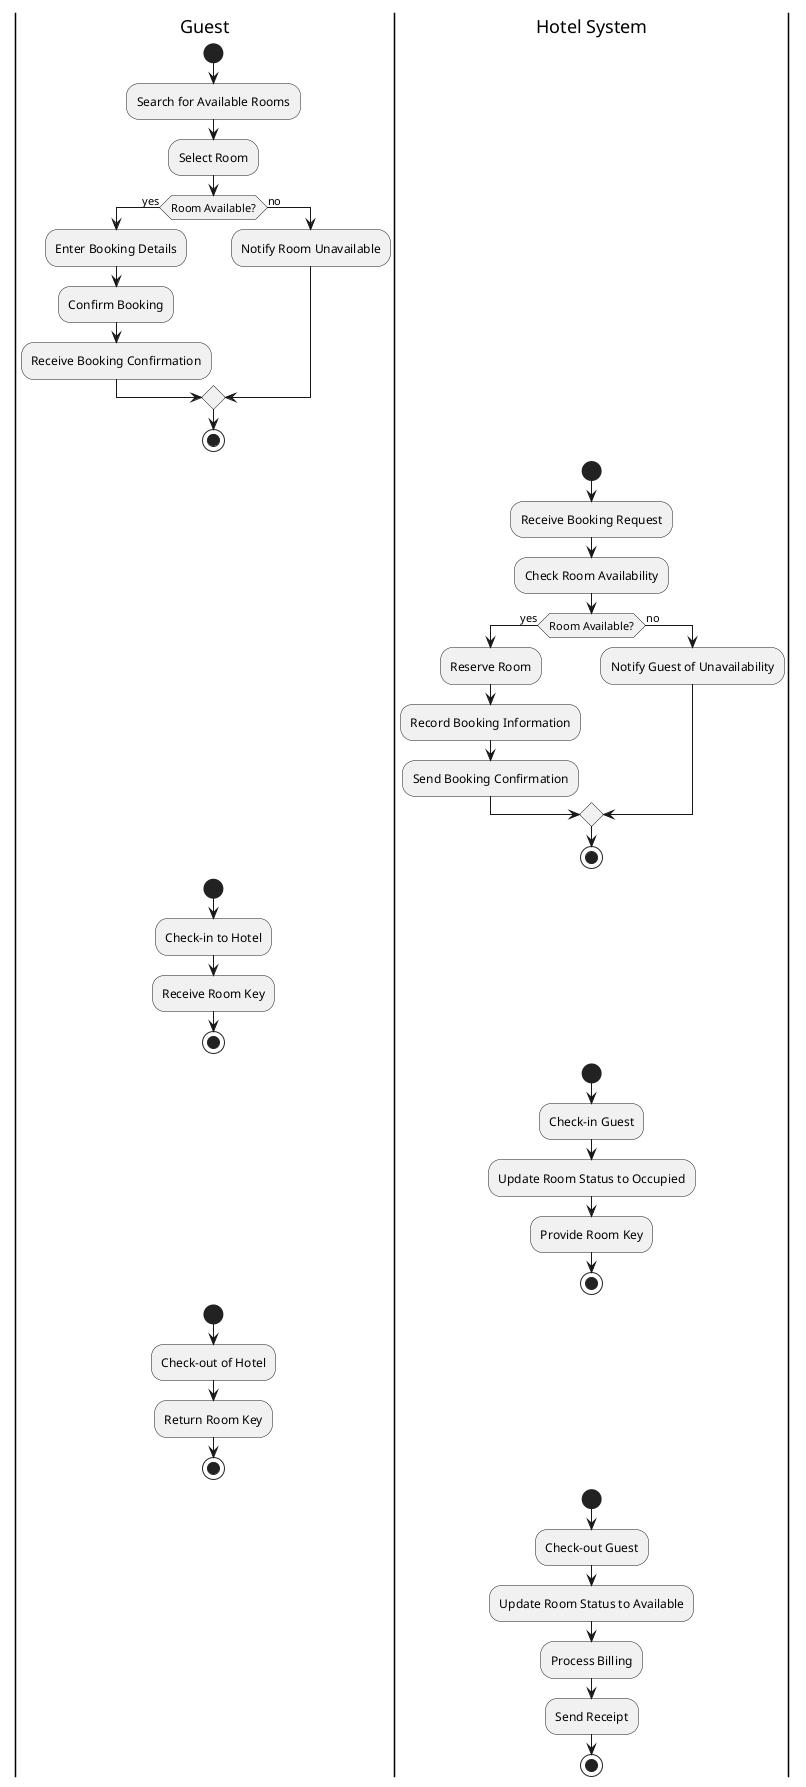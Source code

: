 @startuml
|Guest|
start
:Search for Available Rooms;
:Select Room;
if (Room Available?) then (yes)
  :Enter Booking Details;
  :Confirm Booking;
  :Receive Booking Confirmation;
else (no)
  :Notify Room Unavailable;
endif
stop

|Hotel System|
start
:Receive Booking Request;
:Check Room Availability;
if (Room Available?) then (yes)
  :Reserve Room;
  :Record Booking Information;
  :Send Booking Confirmation;
else (no)
  :Notify Guest of Unavailability;
endif
stop

|Guest|
start
:Check-in to Hotel;
:Receive Room Key;
stop

|Hotel System|
start
:Check-in Guest;
:Update Room Status to Occupied;
:Provide Room Key;
stop

|Guest|
start
:Check-out of Hotel;
:Return Room Key;
stop

|Hotel System|
start
:Check-out Guest;
:Update Room Status to Available;
:Process Billing;
:Send Receipt;
stop
@enduml
